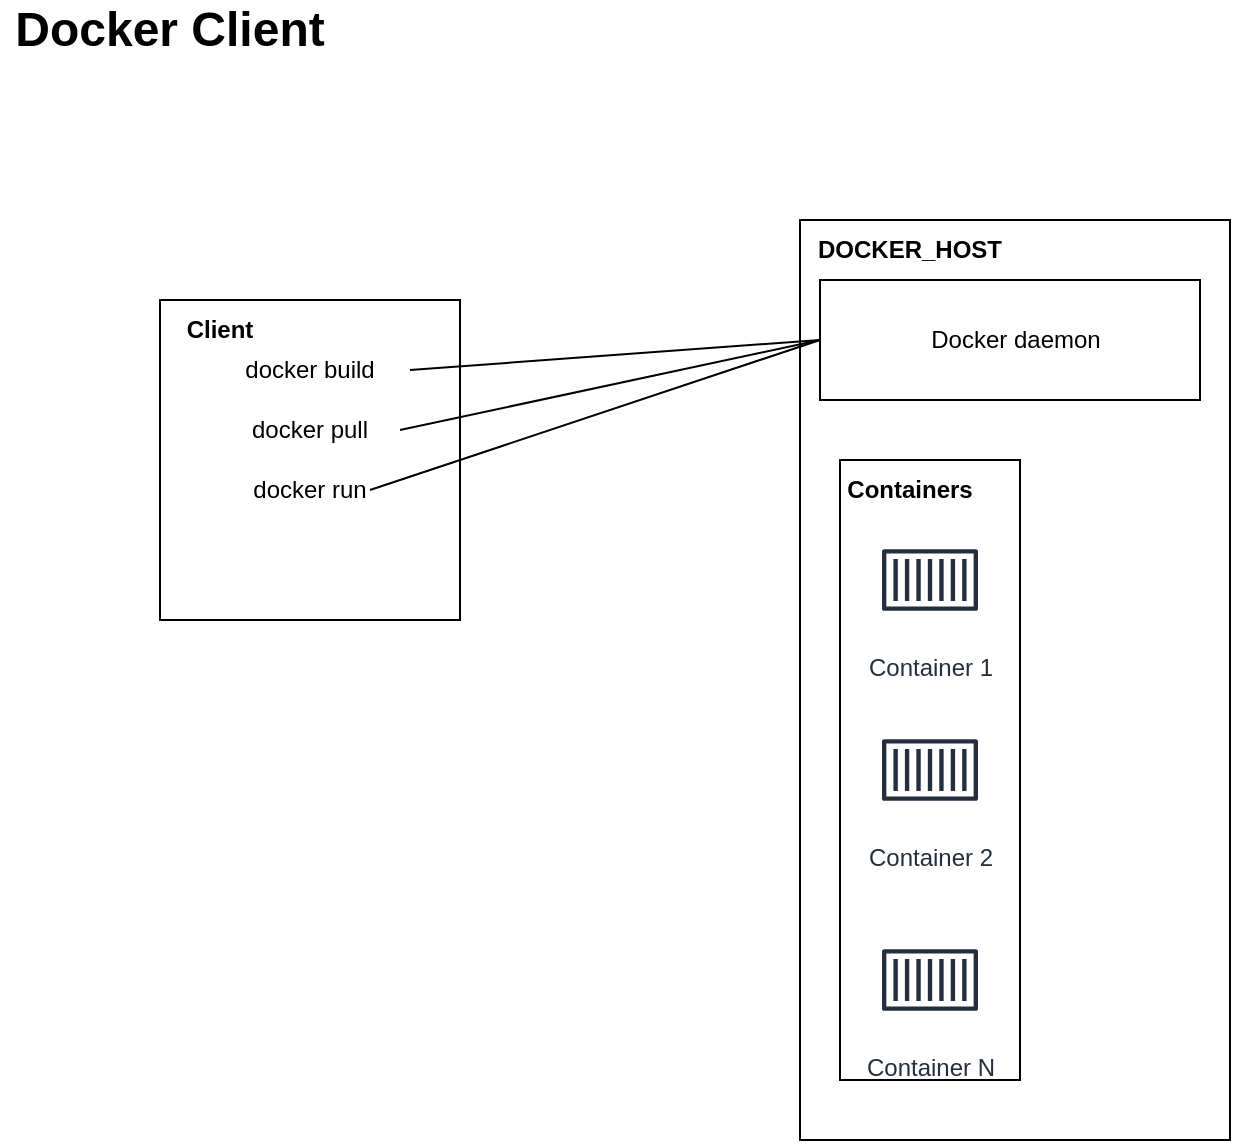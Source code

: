 <mxfile version="22.1.12" type="github">
  <diagram name="Page-1" id="3FhCOFggOv14kja2rQ2b">
    <mxGraphModel dx="794" dy="1546" grid="1" gridSize="10" guides="1" tooltips="1" connect="1" arrows="1" fold="1" page="1" pageScale="1" pageWidth="850" pageHeight="1100" math="0" shadow="0">
      <root>
        <mxCell id="0" />
        <mxCell id="1" parent="0" />
        <mxCell id="V-f3WTPPYMWT1GgKtOs5-5" value="" style="rounded=0;whiteSpace=wrap;html=1;" vertex="1" parent="1">
          <mxGeometry x="80" y="40" width="150" height="160" as="geometry" />
        </mxCell>
        <mxCell id="V-f3WTPPYMWT1GgKtOs5-6" value="&lt;font style=&quot;font-size: 24px;&quot;&gt;&lt;b&gt;Docker Client&lt;/b&gt;&lt;/font&gt;" style="text;html=1;strokeColor=none;fillColor=none;align=center;verticalAlign=middle;whiteSpace=wrap;rounded=0;" vertex="1" parent="1">
          <mxGeometry y="-110" width="170" height="30" as="geometry" />
        </mxCell>
        <mxCell id="V-f3WTPPYMWT1GgKtOs5-7" value="docker pull" style="text;html=1;strokeColor=none;fillColor=none;align=center;verticalAlign=middle;whiteSpace=wrap;rounded=0;" vertex="1" parent="1">
          <mxGeometry x="110" y="90" width="90" height="30" as="geometry" />
        </mxCell>
        <mxCell id="V-f3WTPPYMWT1GgKtOs5-8" value="docker build" style="text;html=1;strokeColor=none;fillColor=none;align=center;verticalAlign=middle;whiteSpace=wrap;rounded=0;" vertex="1" parent="1">
          <mxGeometry x="105" y="60" width="100" height="30" as="geometry" />
        </mxCell>
        <mxCell id="V-f3WTPPYMWT1GgKtOs5-10" value="docker run" style="text;html=1;strokeColor=none;fillColor=none;align=center;verticalAlign=middle;whiteSpace=wrap;rounded=0;" vertex="1" parent="1">
          <mxGeometry x="125" y="120" width="60" height="30" as="geometry" />
        </mxCell>
        <mxCell id="V-f3WTPPYMWT1GgKtOs5-11" value="&lt;b&gt;Client&lt;/b&gt;" style="text;html=1;strokeColor=none;fillColor=none;align=center;verticalAlign=middle;whiteSpace=wrap;rounded=0;" vertex="1" parent="1">
          <mxGeometry x="80" y="40" width="60" height="30" as="geometry" />
        </mxCell>
        <mxCell id="V-f3WTPPYMWT1GgKtOs5-13" value="" style="rounded=0;whiteSpace=wrap;html=1;" vertex="1" parent="1">
          <mxGeometry x="400" width="215" height="460" as="geometry" />
        </mxCell>
        <mxCell id="V-f3WTPPYMWT1GgKtOs5-15" value="&lt;b&gt;DOCKER_HOST&lt;/b&gt;" style="text;html=1;strokeColor=none;fillColor=none;align=center;verticalAlign=middle;whiteSpace=wrap;rounded=0;" vertex="1" parent="1">
          <mxGeometry x="425" width="60" height="30" as="geometry" />
        </mxCell>
        <mxCell id="V-f3WTPPYMWT1GgKtOs5-16" value="" style="rounded=0;whiteSpace=wrap;html=1;" vertex="1" parent="1">
          <mxGeometry x="410" y="30" width="190" height="60" as="geometry" />
        </mxCell>
        <mxCell id="V-f3WTPPYMWT1GgKtOs5-14" value="Docker daemon" style="text;html=1;strokeColor=none;fillColor=none;align=center;verticalAlign=middle;whiteSpace=wrap;rounded=0;" vertex="1" parent="1">
          <mxGeometry x="452.5" y="45" width="110" height="30" as="geometry" />
        </mxCell>
        <mxCell id="V-f3WTPPYMWT1GgKtOs5-23" value="" style="rounded=0;whiteSpace=wrap;html=1;" vertex="1" parent="1">
          <mxGeometry x="420" y="120" width="90" height="310" as="geometry" />
        </mxCell>
        <mxCell id="V-f3WTPPYMWT1GgKtOs5-17" value="Container 1" style="sketch=0;outlineConnect=0;fontColor=#232F3E;gradientColor=none;strokeColor=#232F3E;fillColor=#ffffff;dashed=0;verticalLabelPosition=bottom;verticalAlign=top;align=center;html=1;fontSize=12;fontStyle=0;aspect=fixed;shape=mxgraph.aws4.resourceIcon;resIcon=mxgraph.aws4.container_1;" vertex="1" parent="1">
          <mxGeometry x="435" y="150" width="60" height="60" as="geometry" />
        </mxCell>
        <mxCell id="V-f3WTPPYMWT1GgKtOs5-21" value="Container 2" style="sketch=0;outlineConnect=0;fontColor=#232F3E;gradientColor=none;strokeColor=#232F3E;fillColor=#ffffff;dashed=0;verticalLabelPosition=bottom;verticalAlign=top;align=center;html=1;fontSize=12;fontStyle=0;aspect=fixed;shape=mxgraph.aws4.resourceIcon;resIcon=mxgraph.aws4.container_1;" vertex="1" parent="1">
          <mxGeometry x="435" y="245" width="60" height="60" as="geometry" />
        </mxCell>
        <mxCell id="V-f3WTPPYMWT1GgKtOs5-22" value="Container N" style="sketch=0;outlineConnect=0;fontColor=#232F3E;gradientColor=none;strokeColor=#232F3E;fillColor=#ffffff;dashed=0;verticalLabelPosition=bottom;verticalAlign=top;align=center;html=1;fontSize=12;fontStyle=0;aspect=fixed;shape=mxgraph.aws4.resourceIcon;resIcon=mxgraph.aws4.container_1;" vertex="1" parent="1">
          <mxGeometry x="435" y="350" width="60" height="60" as="geometry" />
        </mxCell>
        <mxCell id="V-f3WTPPYMWT1GgKtOs5-24" value="&lt;b&gt;Containers&lt;/b&gt;" style="text;html=1;strokeColor=none;fillColor=none;align=center;verticalAlign=middle;whiteSpace=wrap;rounded=0;" vertex="1" parent="1">
          <mxGeometry x="425" y="120" width="60" height="30" as="geometry" />
        </mxCell>
        <mxCell id="V-f3WTPPYMWT1GgKtOs5-25" value="" style="endArrow=none;html=1;rounded=0;exitX=1;exitY=0.5;exitDx=0;exitDy=0;entryX=0;entryY=0.5;entryDx=0;entryDy=0;" edge="1" parent="1" source="V-f3WTPPYMWT1GgKtOs5-8" target="V-f3WTPPYMWT1GgKtOs5-16">
          <mxGeometry width="50" height="50" relative="1" as="geometry">
            <mxPoint x="380" y="250" as="sourcePoint" />
            <mxPoint x="430" y="200" as="targetPoint" />
          </mxGeometry>
        </mxCell>
        <mxCell id="V-f3WTPPYMWT1GgKtOs5-26" value="" style="endArrow=none;html=1;rounded=0;exitX=1;exitY=0.5;exitDx=0;exitDy=0;entryX=0;entryY=0.5;entryDx=0;entryDy=0;" edge="1" parent="1" source="V-f3WTPPYMWT1GgKtOs5-7" target="V-f3WTPPYMWT1GgKtOs5-16">
          <mxGeometry width="50" height="50" relative="1" as="geometry">
            <mxPoint x="380" y="250" as="sourcePoint" />
            <mxPoint x="430" y="200" as="targetPoint" />
          </mxGeometry>
        </mxCell>
        <mxCell id="V-f3WTPPYMWT1GgKtOs5-27" value="" style="endArrow=none;html=1;rounded=0;exitX=1;exitY=0.5;exitDx=0;exitDy=0;" edge="1" parent="1" source="V-f3WTPPYMWT1GgKtOs5-10">
          <mxGeometry width="50" height="50" relative="1" as="geometry">
            <mxPoint x="380" y="250" as="sourcePoint" />
            <mxPoint x="410" y="60" as="targetPoint" />
          </mxGeometry>
        </mxCell>
      </root>
    </mxGraphModel>
  </diagram>
</mxfile>
